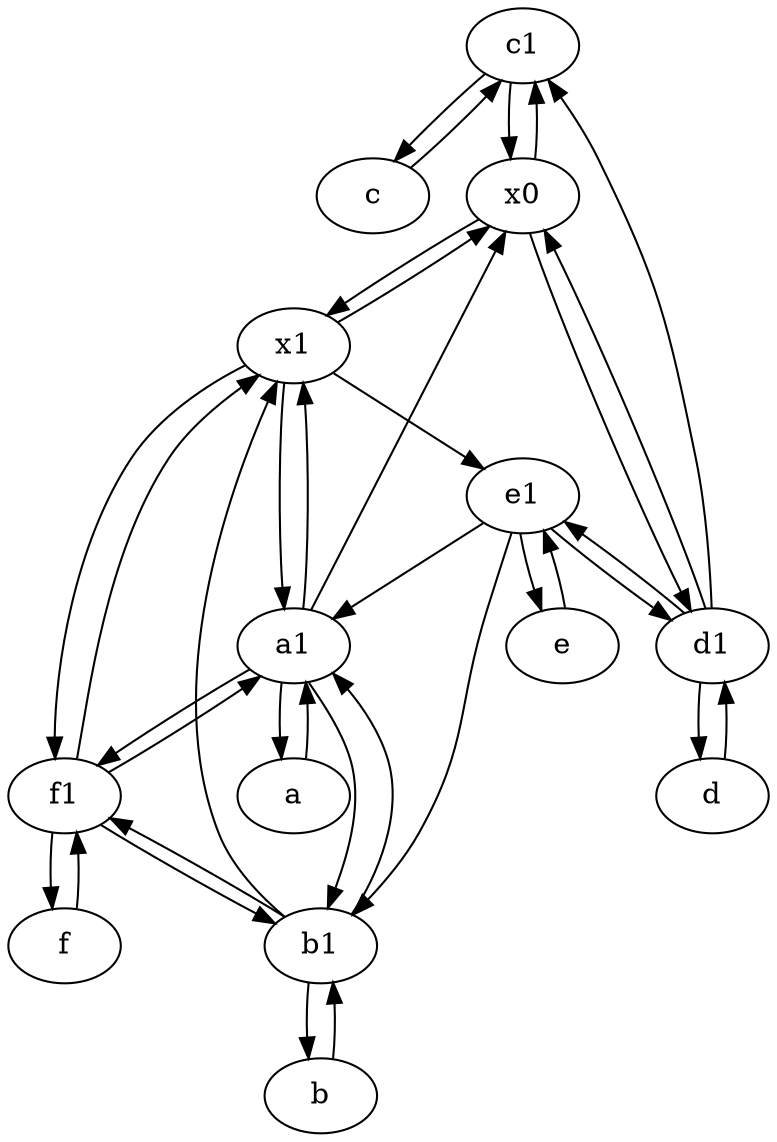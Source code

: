 digraph  {
	c1 [pos="30,15!"];
	a [pos="40,10!"];
	a1 [pos="40,15!"];
	e1 [pos="25,45!"];
	c [pos="20,10!"];
	d1 [pos="25,30!"];
	b [pos="50,20!"];
	f [pos="15,45!"];
	d [pos="20,30!"];
	e [pos="30,50!"];
	f1;
	b1 [pos="45,20!"];
	x0;
	x1;
	e1 -> b1;
	f1 -> x1;
	f1 -> f;
	c1 -> x0;
	e -> e1;
	b1 -> b;
	b1 -> a1;
	a -> a1;
	x1 -> f1;
	a1 -> x0;
	x0 -> d1;
	a1 -> b1;
	x1 -> a1;
	f -> f1;
	d1 -> d;
	b1 -> x1;
	b1 -> f1;
	f1 -> b1;
	x0 -> x1;
	x1 -> e1;
	d1 -> c1;
	f1 -> a1;
	a1 -> a;
	c1 -> c;
	b -> b1;
	e1 -> a1;
	d1 -> e1;
	e1 -> d1;
	x1 -> x0;
	a1 -> f1;
	a1 -> x1;
	x0 -> c1;
	c -> c1;
	d1 -> x0;
	d -> d1;
	e1 -> e;

	}